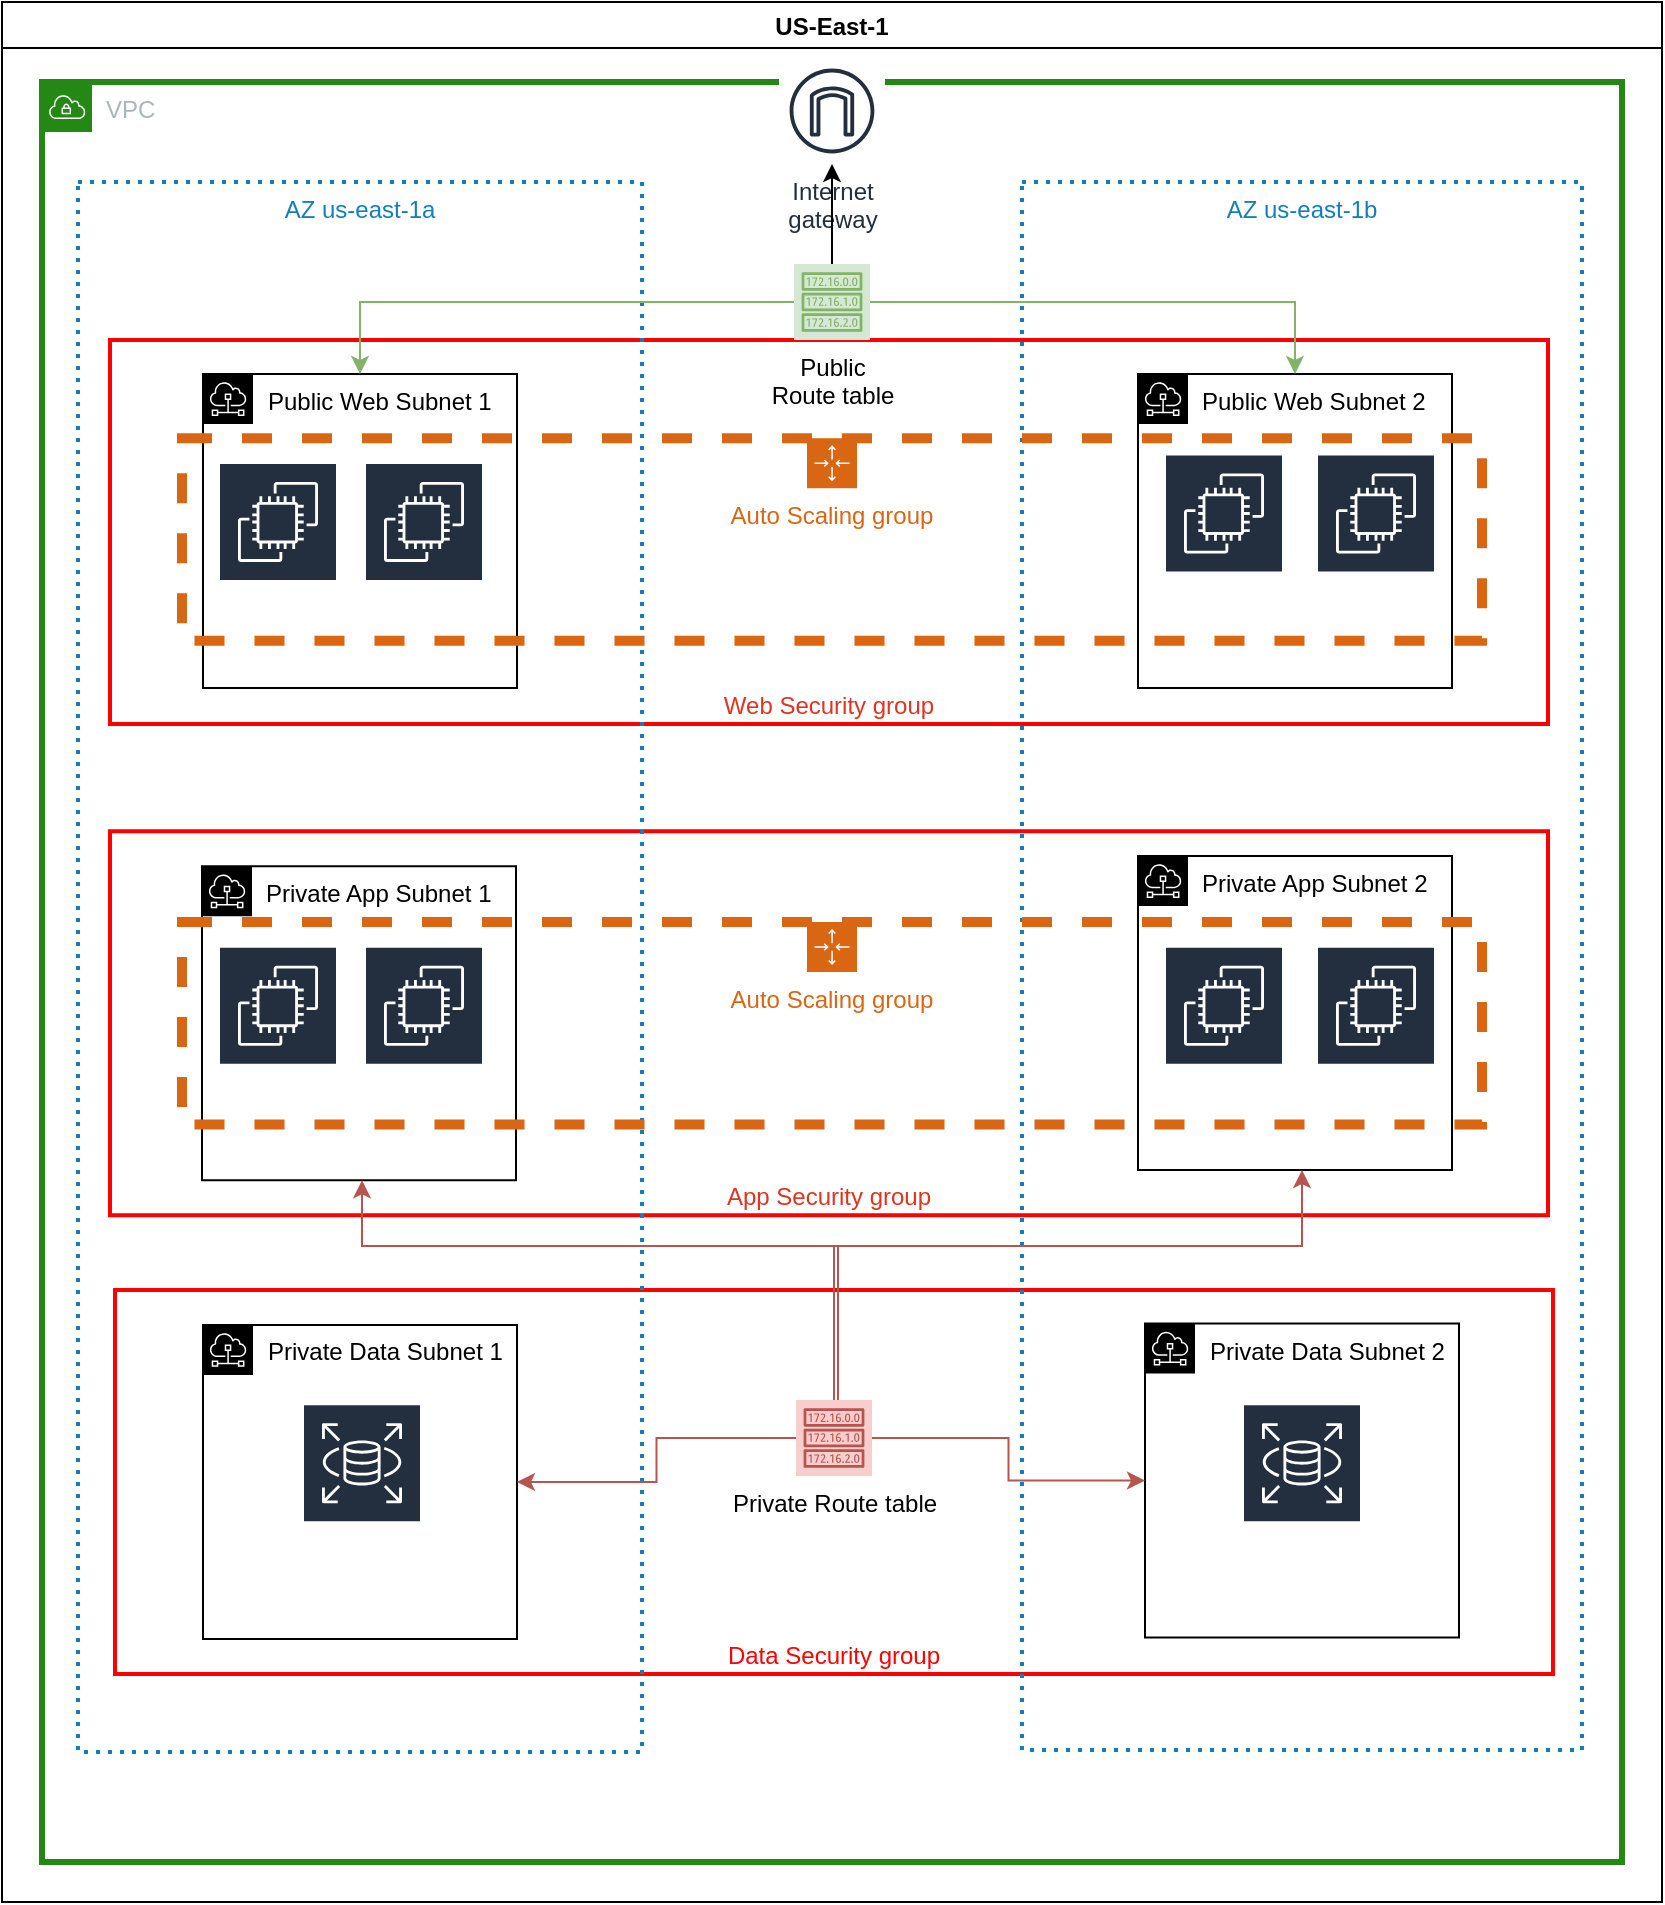 <mxfile version="18.1.1" type="github">
  <diagram id="zS0Se3hdwLQitdmpyFe8" name="Page-1">
    <mxGraphModel dx="2426" dy="1358" grid="0" gridSize="10" guides="1" tooltips="1" connect="1" arrows="1" fold="1" page="1" pageScale="1" pageWidth="850" pageHeight="1100" background="#FFFFFF" math="0" shadow="0">
      <root>
        <mxCell id="0" />
        <mxCell id="1" parent="0" />
        <mxCell id="SHP_Qj0Nu9hd27TtDfnc-43" value="Data Security group" style="fillColor=none;strokeColor=#FF0000;verticalAlign=bottom;fontStyle=0;rounded=0;shadow=0;sketch=0;align=center;labelBorderColor=none;fontColor=#FF0000;strokeWidth=2;" vertex="1" parent="1">
          <mxGeometry x="66.5" y="734" width="719" height="192" as="geometry" />
        </mxCell>
        <mxCell id="SHP_Qj0Nu9hd27TtDfnc-41" value="App Security group" style="fillColor=none;strokeColor=#FF0000;verticalAlign=bottom;fontStyle=0;fontColor=#DD3522;rounded=0;shadow=0;sketch=0;align=center;strokeWidth=2;" vertex="1" parent="1">
          <mxGeometry x="64" y="504.62" width="719" height="192" as="geometry" />
        </mxCell>
        <mxCell id="SHP_Qj0Nu9hd27TtDfnc-40" value="Web Security group" style="fillColor=none;strokeColor=#FF0000;verticalAlign=bottom;fontStyle=0;fontColor=#DD3522;rounded=0;shadow=0;sketch=0;align=center;strokeWidth=2;" vertex="1" parent="1">
          <mxGeometry x="64" y="259" width="719" height="192" as="geometry" />
        </mxCell>
        <mxCell id="NRysxFIgi6pyTUOMa4tL-1" value="US-East-1" style="swimlane;container=0;strokeWidth=1;" parent="1" vertex="1">
          <mxGeometry x="10" y="90" width="830" height="950" as="geometry" />
        </mxCell>
        <mxCell id="NRysxFIgi6pyTUOMa4tL-2" value="VPC" style="points=[[0,0],[0.25,0],[0.5,0],[0.75,0],[1,0],[1,0.25],[1,0.5],[1,0.75],[1,1],[0.75,1],[0.5,1],[0.25,1],[0,1],[0,0.75],[0,0.5],[0,0.25]];outlineConnect=0;gradientColor=none;html=1;whiteSpace=wrap;fontSize=12;fontStyle=0;container=0;pointerEvents=0;collapsible=0;recursiveResize=0;shape=mxgraph.aws4.group;grIcon=mxgraph.aws4.group_vpc;strokeColor=#248814;fillColor=none;verticalAlign=top;align=left;spacingLeft=30;fontColor=#AAB7B8;dashed=0;strokeWidth=3;" parent="1" vertex="1">
          <mxGeometry x="30" y="130" width="790" height="890" as="geometry" />
        </mxCell>
        <mxCell id="NRysxFIgi6pyTUOMa4tL-7" value="AZ us-east-1a" style="fillColor=none;strokeColor=#147EBA;dashed=1;verticalAlign=top;fontStyle=0;fontColor=#147EBA;container=0;strokeWidth=2;dashPattern=1 2;" parent="1" vertex="1">
          <mxGeometry x="48" y="180" width="282" height="785" as="geometry" />
        </mxCell>
        <mxCell id="NRysxFIgi6pyTUOMa4tL-6" value="AZ us-east-1b" style="fillColor=none;strokeColor=#147EBA;dashed=1;verticalAlign=top;fontStyle=0;fontColor=#147EBA;container=0;strokeWidth=2;dashPattern=1 2;" parent="1" vertex="1">
          <mxGeometry x="520" y="180" width="280" height="784" as="geometry" />
        </mxCell>
        <mxCell id="NRysxFIgi6pyTUOMa4tL-18" value="Public Web Subnet 1" style="sketch=0;outlineConnect=0;html=1;whiteSpace=wrap;fontSize=12;fontStyle=0;shape=mxgraph.aws4.group;grIcon=mxgraph.aws4.group_subnet;verticalAlign=top;align=left;spacingLeft=30;dashed=0;container=0;aspect=fixed;" parent="1" vertex="1">
          <mxGeometry x="110.5" y="276" width="157" height="157" as="geometry" />
        </mxCell>
        <mxCell id="NRysxFIgi6pyTUOMa4tL-19" value="Private App Subnet 1" style="sketch=0;outlineConnect=0;html=1;whiteSpace=wrap;fontSize=12;fontStyle=0;shape=mxgraph.aws4.group;grIcon=mxgraph.aws4.group_subnet;verticalAlign=top;align=left;spacingLeft=30;dashed=0;container=0;aspect=fixed;" parent="1" vertex="1">
          <mxGeometry x="110" y="522.13" width="157" height="157" as="geometry" />
        </mxCell>
        <mxCell id="NRysxFIgi6pyTUOMa4tL-20" value="Private Data Subnet 1" style="sketch=0;outlineConnect=0;html=1;whiteSpace=wrap;fontSize=12;fontStyle=0;shape=mxgraph.aws4.group;grIcon=mxgraph.aws4.group_subnet;verticalAlign=top;align=left;spacingLeft=30;dashed=0;container=0;aspect=fixed;" parent="1" vertex="1">
          <mxGeometry x="110.5" y="751.49" width="157" height="157" as="geometry" />
        </mxCell>
        <mxCell id="NRysxFIgi6pyTUOMa4tL-21" value="Public Web Subnet 2" style="sketch=0;outlineConnect=0;html=1;whiteSpace=wrap;fontSize=12;fontStyle=0;shape=mxgraph.aws4.group;grIcon=mxgraph.aws4.group_subnet;verticalAlign=top;align=left;spacingLeft=30;dashed=0;container=0;aspect=fixed;" parent="1" vertex="1">
          <mxGeometry x="578" y="276" width="157" height="157" as="geometry" />
        </mxCell>
        <mxCell id="NRysxFIgi6pyTUOMa4tL-22" value="Private App Subnet 2" style="sketch=0;outlineConnect=0;html=1;whiteSpace=wrap;fontSize=12;fontStyle=0;shape=mxgraph.aws4.group;grIcon=mxgraph.aws4.group_subnet;verticalAlign=top;align=left;spacingLeft=30;dashed=0;container=0;aspect=fixed;" parent="1" vertex="1">
          <mxGeometry x="578" y="517" width="157" height="157" as="geometry" />
        </mxCell>
        <mxCell id="NRysxFIgi6pyTUOMa4tL-23" value="Private Data Subnet 2" style="sketch=0;outlineConnect=0;html=1;whiteSpace=wrap;fontSize=12;fontStyle=0;shape=mxgraph.aws4.group;grIcon=mxgraph.aws4.group_subnet;verticalAlign=top;align=left;spacingLeft=30;dashed=0;container=0;aspect=fixed;" parent="1" vertex="1">
          <mxGeometry x="581.5" y="750.81" width="157" height="157" as="geometry" />
        </mxCell>
        <mxCell id="NRysxFIgi6pyTUOMa4tL-25" value="Internet&#xa;gateway" style="sketch=0;outlineConnect=0;fontColor=#232F3E;gradientColor=none;strokeColor=#232F3E;fillColor=#ffffff;dashed=0;verticalLabelPosition=bottom;verticalAlign=top;align=center;html=1;fontSize=12;fontStyle=0;aspect=fixed;shape=mxgraph.aws4.resourceIcon;resIcon=mxgraph.aws4.internet_gateway;container=0;" parent="1" vertex="1">
          <mxGeometry x="398.5" y="118" width="53" height="53" as="geometry" />
        </mxCell>
        <mxCell id="NRysxFIgi6pyTUOMa4tL-32" value="&lt;font color=&quot;#ffffff&quot;&gt;EC2&lt;/font&gt;" style="sketch=0;outlineConnect=0;fontColor=#232F3E;gradientColor=none;strokeColor=#ffffff;fillColor=#232F3E;dashed=0;verticalLabelPosition=middle;verticalAlign=bottom;align=center;html=1;whiteSpace=wrap;fontSize=10;fontStyle=1;spacing=3;shape=mxgraph.aws4.productIcon;prIcon=mxgraph.aws4.ec2;container=0;" parent="1" vertex="1">
          <mxGeometry x="118" y="319.99" width="60" height="77.5" as="geometry" />
        </mxCell>
        <mxCell id="NRysxFIgi6pyTUOMa4tL-33" value="&lt;font color=&quot;#ffffff&quot;&gt;EC2&lt;/font&gt;" style="sketch=0;outlineConnect=0;fontColor=#232F3E;gradientColor=none;strokeColor=#ffffff;fillColor=#232F3E;dashed=0;verticalLabelPosition=middle;verticalAlign=bottom;align=center;html=1;whiteSpace=wrap;fontSize=10;fontStyle=1;spacing=3;shape=mxgraph.aws4.productIcon;prIcon=mxgraph.aws4.ec2;container=0;" parent="1" vertex="1">
          <mxGeometry x="191" y="319.99" width="60" height="77.5" as="geometry" />
        </mxCell>
        <mxCell id="NRysxFIgi6pyTUOMa4tL-36" value="&lt;span style=&quot;color: rgb(255, 255, 255);&quot;&gt;EC2&lt;/span&gt;" style="sketch=0;outlineConnect=0;fontColor=#232F3E;gradientColor=none;strokeColor=#ffffff;fillColor=#232F3E;dashed=0;verticalLabelPosition=middle;verticalAlign=bottom;align=center;html=1;whiteSpace=wrap;fontSize=10;fontStyle=1;spacing=3;shape=mxgraph.aws4.productIcon;prIcon=mxgraph.aws4.ec2;container=0;" parent="1" vertex="1">
          <mxGeometry x="591" y="315.75" width="60" height="77.5" as="geometry" />
        </mxCell>
        <mxCell id="NRysxFIgi6pyTUOMa4tL-37" value="&lt;span style=&quot;color: rgb(255, 255, 255);&quot;&gt;EC2&lt;/span&gt;" style="sketch=0;outlineConnect=0;fontColor=#232F3E;gradientColor=none;strokeColor=#ffffff;fillColor=#232F3E;dashed=0;verticalLabelPosition=middle;verticalAlign=bottom;align=center;html=1;whiteSpace=wrap;fontSize=10;fontStyle=1;spacing=3;shape=mxgraph.aws4.productIcon;prIcon=mxgraph.aws4.ec2;container=0;" parent="1" vertex="1">
          <mxGeometry x="667" y="315.75" width="60" height="77.5" as="geometry" />
        </mxCell>
        <mxCell id="NRysxFIgi6pyTUOMa4tL-157" value="Auto Scaling group" style="points=[[0,0],[0.25,0],[0.5,0],[0.75,0],[1,0],[1,0.25],[1,0.5],[1,0.75],[1,1],[0.75,1],[0.5,1],[0.25,1],[0,1],[0,0.75],[0,0.5],[0,0.25]];outlineConnect=0;gradientColor=none;html=1;whiteSpace=wrap;fontSize=12;fontStyle=0;container=0;pointerEvents=0;collapsible=0;recursiveResize=0;shape=mxgraph.aws4.groupCenter;grIcon=mxgraph.aws4.group_auto_scaling_group;grStroke=1;strokeColor=#D86613;fillColor=none;verticalAlign=top;align=center;fontColor=#D86613;dashed=1;spacingTop=25;strokeWidth=5;" parent="1" vertex="1">
          <mxGeometry x="100" y="308.12" width="650" height="101.25" as="geometry" />
        </mxCell>
        <mxCell id="NRysxFIgi6pyTUOMa4tL-38" value="&lt;font color=&quot;#ffffff&quot;&gt;RDS&lt;/font&gt;" style="sketch=0;outlineConnect=0;fontColor=#232F3E;gradientColor=none;strokeColor=#ffffff;fillColor=#232F3E;dashed=0;verticalLabelPosition=middle;verticalAlign=bottom;align=center;html=1;whiteSpace=wrap;fontSize=10;fontStyle=1;spacing=3;shape=mxgraph.aws4.productIcon;prIcon=mxgraph.aws4.rds;container=0;" parent="1" vertex="1">
          <mxGeometry x="160" y="790.62" width="60" height="78.75" as="geometry" />
        </mxCell>
        <mxCell id="NRysxFIgi6pyTUOMa4tL-39" value="&lt;font color=&quot;#ffffff&quot;&gt;RDS&lt;/font&gt;" style="sketch=0;outlineConnect=0;fontColor=#232F3E;gradientColor=none;strokeColor=#ffffff;fillColor=#232F3E;dashed=0;verticalLabelPosition=middle;verticalAlign=bottom;align=center;html=1;whiteSpace=wrap;fontSize=10;fontStyle=1;spacing=3;shape=mxgraph.aws4.productIcon;prIcon=mxgraph.aws4.rds;container=0;" parent="1" vertex="1">
          <mxGeometry x="630" y="790.62" width="60" height="77.38" as="geometry" />
        </mxCell>
        <mxCell id="NRysxFIgi6pyTUOMa4tL-160" value="" style="edgeStyle=orthogonalEdgeStyle;rounded=0;orthogonalLoop=1;jettySize=auto;html=1;fontColor=#FFFFFF;fillColor=#d5e8d4;strokeColor=#82b366;" parent="1" source="NRysxFIgi6pyTUOMa4tL-159" target="NRysxFIgi6pyTUOMa4tL-21" edge="1">
          <mxGeometry relative="1" as="geometry" />
        </mxCell>
        <mxCell id="NRysxFIgi6pyTUOMa4tL-161" value="" style="edgeStyle=orthogonalEdgeStyle;rounded=0;orthogonalLoop=1;jettySize=auto;html=1;fontColor=#FFFFFF;fillColor=#d5e8d4;strokeColor=#82b366;" parent="1" source="NRysxFIgi6pyTUOMa4tL-159" target="NRysxFIgi6pyTUOMa4tL-18" edge="1">
          <mxGeometry relative="1" as="geometry" />
        </mxCell>
        <mxCell id="NRysxFIgi6pyTUOMa4tL-169" value="" style="edgeStyle=orthogonalEdgeStyle;rounded=0;orthogonalLoop=1;jettySize=auto;html=1;fontColor=#FFFFFF;" parent="1" source="NRysxFIgi6pyTUOMa4tL-159" target="NRysxFIgi6pyTUOMa4tL-25" edge="1">
          <mxGeometry relative="1" as="geometry" />
        </mxCell>
        <mxCell id="NRysxFIgi6pyTUOMa4tL-159" value="Public &lt;br&gt;Route table" style="sketch=0;outlineConnect=0;strokeColor=#82b366;fillColor=#d5e8d4;dashed=0;verticalLabelPosition=bottom;verticalAlign=top;align=center;html=1;fontSize=12;fontStyle=0;aspect=fixed;shape=mxgraph.aws4.resourceIcon;resIcon=mxgraph.aws4.route_table;container=0;" parent="1" vertex="1">
          <mxGeometry x="406" y="221" width="38" height="38" as="geometry" />
        </mxCell>
        <mxCell id="NRysxFIgi6pyTUOMa4tL-34" value="&lt;font color=&quot;#ffffff&quot;&gt;EC2&lt;/font&gt;" style="sketch=0;outlineConnect=0;fontColor=#232F3E;gradientColor=none;strokeColor=#ffffff;fillColor=#232F3E;dashed=0;verticalLabelPosition=middle;verticalAlign=bottom;align=center;html=1;whiteSpace=wrap;fontSize=10;fontStyle=1;spacing=3;shape=mxgraph.aws4.productIcon;prIcon=mxgraph.aws4.ec2;container=0;" parent="1" vertex="1">
          <mxGeometry x="591" y="561.87" width="60" height="77.5" as="geometry" />
        </mxCell>
        <mxCell id="NRysxFIgi6pyTUOMa4tL-35" value="&lt;span style=&quot;color: rgb(255, 255, 255);&quot;&gt;EC2&lt;/span&gt;" style="sketch=0;outlineConnect=0;fontColor=#232F3E;gradientColor=none;strokeColor=#ffffff;fillColor=#232F3E;dashed=0;verticalLabelPosition=middle;verticalAlign=bottom;align=center;html=1;whiteSpace=wrap;fontSize=10;fontStyle=1;spacing=3;shape=mxgraph.aws4.productIcon;prIcon=mxgraph.aws4.ec2;container=0;" parent="1" vertex="1">
          <mxGeometry x="667" y="561.88" width="60" height="77.5" as="geometry" />
        </mxCell>
        <mxCell id="NRysxFIgi6pyTUOMa4tL-41" value="Auto Scaling group" style="points=[[0,0],[0.25,0],[0.5,0],[0.75,0],[1,0],[1,0.25],[1,0.5],[1,0.75],[1,1],[0.75,1],[0.5,1],[0.25,1],[0,1],[0,0.75],[0,0.5],[0,0.25]];outlineConnect=0;gradientColor=none;html=1;whiteSpace=wrap;fontSize=12;fontStyle=0;container=0;pointerEvents=0;collapsible=0;recursiveResize=0;shape=mxgraph.aws4.groupCenter;grIcon=mxgraph.aws4.group_auto_scaling_group;grStroke=1;strokeColor=#D86613;fillColor=none;verticalAlign=top;align=center;fontColor=#D86613;dashed=1;spacingTop=25;strokeWidth=5;" parent="1" vertex="1">
          <mxGeometry x="100" y="550" width="650" height="101.25" as="geometry" />
        </mxCell>
        <mxCell id="NRysxFIgi6pyTUOMa4tL-31" value="&lt;font color=&quot;#ffffff&quot;&gt;EC2&lt;/font&gt;" style="sketch=0;outlineConnect=0;fontColor=#232F3E;gradientColor=none;strokeColor=#ffffff;fillColor=#232F3E;dashed=0;verticalLabelPosition=middle;verticalAlign=bottom;align=center;html=1;whiteSpace=wrap;fontSize=10;fontStyle=1;spacing=3;shape=mxgraph.aws4.productIcon;prIcon=mxgraph.aws4.ec2;container=0;" parent="1" vertex="1">
          <mxGeometry x="191" y="561.87" width="60" height="77.5" as="geometry" />
        </mxCell>
        <mxCell id="NRysxFIgi6pyTUOMa4tL-30" value="&lt;font color=&quot;#ffffff&quot;&gt;EC2&lt;/font&gt;" style="sketch=0;outlineConnect=0;fontColor=#232F3E;gradientColor=none;strokeColor=#ffffff;fillColor=#232F3E;dashed=0;verticalLabelPosition=middle;verticalAlign=bottom;align=center;html=1;whiteSpace=wrap;fontSize=10;fontStyle=1;spacing=3;shape=mxgraph.aws4.productIcon;prIcon=mxgraph.aws4.ec2;container=0;" parent="1" vertex="1">
          <mxGeometry x="118" y="561.88" width="60" height="77.5" as="geometry" />
        </mxCell>
        <mxCell id="SHP_Qj0Nu9hd27TtDfnc-10" value="" style="edgeStyle=orthogonalEdgeStyle;rounded=0;orthogonalLoop=1;jettySize=auto;html=1;fillColor=#f8cecc;strokeColor=#b85450;" edge="1" parent="1" source="SHP_Qj0Nu9hd27TtDfnc-1" target="NRysxFIgi6pyTUOMa4tL-23">
          <mxGeometry relative="1" as="geometry" />
        </mxCell>
        <mxCell id="SHP_Qj0Nu9hd27TtDfnc-11" value="" style="edgeStyle=orthogonalEdgeStyle;rounded=0;orthogonalLoop=1;jettySize=auto;html=1;fillColor=#f8cecc;strokeColor=#b85450;" edge="1" parent="1" source="SHP_Qj0Nu9hd27TtDfnc-1" target="NRysxFIgi6pyTUOMa4tL-20">
          <mxGeometry relative="1" as="geometry" />
        </mxCell>
        <mxCell id="SHP_Qj0Nu9hd27TtDfnc-26" style="edgeStyle=orthogonalEdgeStyle;rounded=0;orthogonalLoop=1;jettySize=auto;html=1;fillColor=#f8cecc;strokeColor=#b85450;" edge="1" parent="1" source="SHP_Qj0Nu9hd27TtDfnc-1" target="NRysxFIgi6pyTUOMa4tL-19">
          <mxGeometry relative="1" as="geometry">
            <Array as="points">
              <mxPoint x="428" y="712" />
              <mxPoint x="190" y="712" />
            </Array>
          </mxGeometry>
        </mxCell>
        <mxCell id="SHP_Qj0Nu9hd27TtDfnc-30" value="" style="edgeStyle=orthogonalEdgeStyle;rounded=0;orthogonalLoop=1;jettySize=auto;html=1;fillColor=#f8cecc;strokeColor=#b85450;" edge="1" parent="1" source="SHP_Qj0Nu9hd27TtDfnc-1" target="NRysxFIgi6pyTUOMa4tL-22">
          <mxGeometry relative="1" as="geometry">
            <Array as="points">
              <mxPoint x="660" y="712" />
            </Array>
          </mxGeometry>
        </mxCell>
        <mxCell id="SHP_Qj0Nu9hd27TtDfnc-1" value="Private Route table" style="sketch=0;outlineConnect=0;strokeColor=#b85450;fillColor=#f8cecc;dashed=0;verticalLabelPosition=bottom;verticalAlign=top;align=center;html=1;fontSize=12;fontStyle=0;aspect=fixed;shape=mxgraph.aws4.resourceIcon;resIcon=mxgraph.aws4.route_table;" vertex="1" parent="1">
          <mxGeometry x="407" y="789" width="38" height="38" as="geometry" />
        </mxCell>
      </root>
    </mxGraphModel>
  </diagram>
</mxfile>
